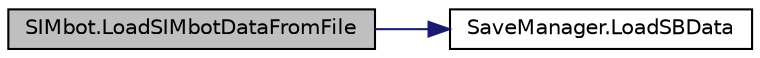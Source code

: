 digraph "SIMbot.LoadSIMbotDataFromFile"
{
 // LATEX_PDF_SIZE
  edge [fontname="Helvetica",fontsize="10",labelfontname="Helvetica",labelfontsize="10"];
  node [fontname="Helvetica",fontsize="10",shape=record];
  rankdir="LR";
  Node1 [label="SIMbot.LoadSIMbotDataFromFile",height=0.2,width=0.4,color="black", fillcolor="grey75", style="filled", fontcolor="black",tooltip=" "];
  Node1 -> Node2 [color="midnightblue",fontsize="10",style="solid",fontname="Helvetica"];
  Node2 [label="SaveManager.LoadSBData",height=0.2,width=0.4,color="black", fillcolor="white", style="filled",URL="$class_save_manager.html#a96cfff0fd9c513463a98dc1a1c57ad9c",tooltip="Load the SIMbot data from a file."];
}
